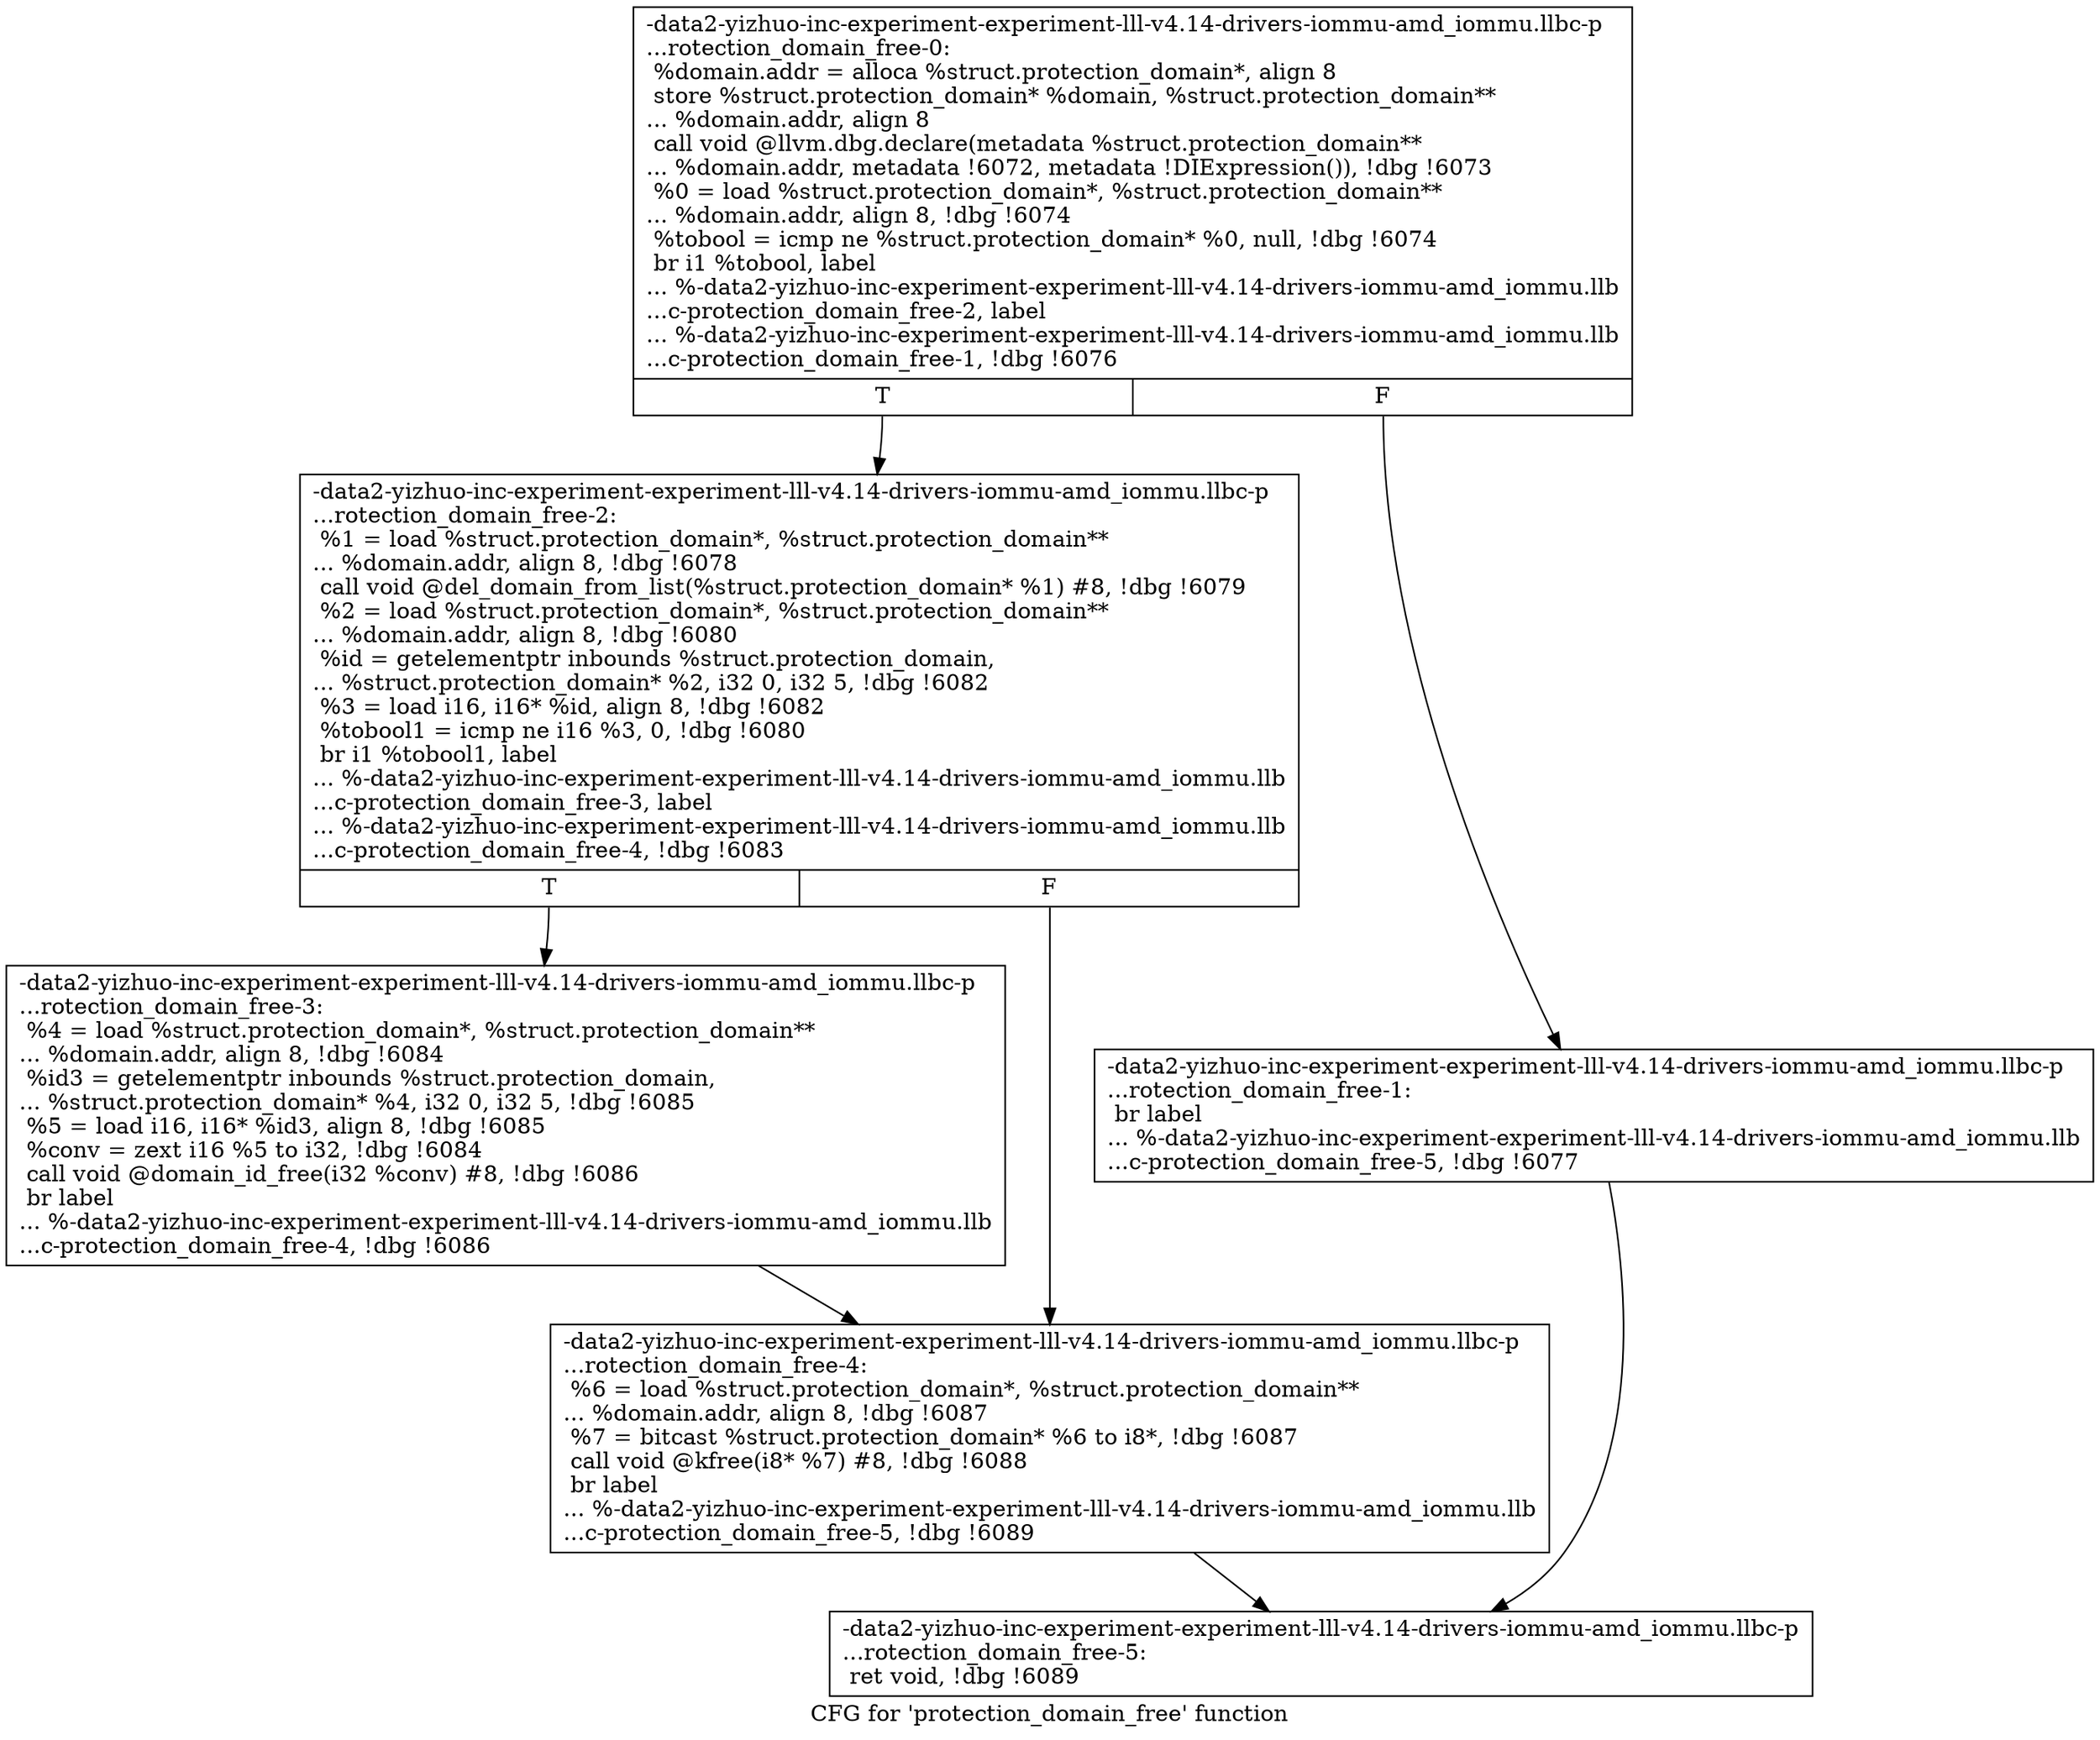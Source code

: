 digraph "CFG for 'protection_domain_free' function" {
	label="CFG for 'protection_domain_free' function";

	Node0x561b94761390 [shape=record,label="{-data2-yizhuo-inc-experiment-experiment-lll-v4.14-drivers-iommu-amd_iommu.llbc-p\l...rotection_domain_free-0:\l  %domain.addr = alloca %struct.protection_domain*, align 8\l  store %struct.protection_domain* %domain, %struct.protection_domain**\l... %domain.addr, align 8\l  call void @llvm.dbg.declare(metadata %struct.protection_domain**\l... %domain.addr, metadata !6072, metadata !DIExpression()), !dbg !6073\l  %0 = load %struct.protection_domain*, %struct.protection_domain**\l... %domain.addr, align 8, !dbg !6074\l  %tobool = icmp ne %struct.protection_domain* %0, null, !dbg !6074\l  br i1 %tobool, label\l... %-data2-yizhuo-inc-experiment-experiment-lll-v4.14-drivers-iommu-amd_iommu.llb\l...c-protection_domain_free-2, label\l... %-data2-yizhuo-inc-experiment-experiment-lll-v4.14-drivers-iommu-amd_iommu.llb\l...c-protection_domain_free-1, !dbg !6076\l|{<s0>T|<s1>F}}"];
	Node0x561b94761390:s0 -> Node0x561b947627c0;
	Node0x561b94761390:s1 -> Node0x561b94762770;
	Node0x561b94762770 [shape=record,label="{-data2-yizhuo-inc-experiment-experiment-lll-v4.14-drivers-iommu-amd_iommu.llbc-p\l...rotection_domain_free-1: \l  br label\l... %-data2-yizhuo-inc-experiment-experiment-lll-v4.14-drivers-iommu-amd_iommu.llb\l...c-protection_domain_free-5, !dbg !6077\l}"];
	Node0x561b94762770 -> Node0x561b94762f20;
	Node0x561b947627c0 [shape=record,label="{-data2-yizhuo-inc-experiment-experiment-lll-v4.14-drivers-iommu-amd_iommu.llbc-p\l...rotection_domain_free-2: \l  %1 = load %struct.protection_domain*, %struct.protection_domain**\l... %domain.addr, align 8, !dbg !6078\l  call void @del_domain_from_list(%struct.protection_domain* %1) #8, !dbg !6079\l  %2 = load %struct.protection_domain*, %struct.protection_domain**\l... %domain.addr, align 8, !dbg !6080\l  %id = getelementptr inbounds %struct.protection_domain,\l... %struct.protection_domain* %2, i32 0, i32 5, !dbg !6082\l  %3 = load i16, i16* %id, align 8, !dbg !6082\l  %tobool1 = icmp ne i16 %3, 0, !dbg !6080\l  br i1 %tobool1, label\l... %-data2-yizhuo-inc-experiment-experiment-lll-v4.14-drivers-iommu-amd_iommu.llb\l...c-protection_domain_free-3, label\l... %-data2-yizhuo-inc-experiment-experiment-lll-v4.14-drivers-iommu-amd_iommu.llb\l...c-protection_domain_free-4, !dbg !6083\l|{<s0>T|<s1>F}}"];
	Node0x561b947627c0:s0 -> Node0x561b94762e80;
	Node0x561b947627c0:s1 -> Node0x561b94762ed0;
	Node0x561b94762e80 [shape=record,label="{-data2-yizhuo-inc-experiment-experiment-lll-v4.14-drivers-iommu-amd_iommu.llbc-p\l...rotection_domain_free-3: \l  %4 = load %struct.protection_domain*, %struct.protection_domain**\l... %domain.addr, align 8, !dbg !6084\l  %id3 = getelementptr inbounds %struct.protection_domain,\l... %struct.protection_domain* %4, i32 0, i32 5, !dbg !6085\l  %5 = load i16, i16* %id3, align 8, !dbg !6085\l  %conv = zext i16 %5 to i32, !dbg !6084\l  call void @domain_id_free(i32 %conv) #8, !dbg !6086\l  br label\l... %-data2-yizhuo-inc-experiment-experiment-lll-v4.14-drivers-iommu-amd_iommu.llb\l...c-protection_domain_free-4, !dbg !6086\l}"];
	Node0x561b94762e80 -> Node0x561b94762ed0;
	Node0x561b94762ed0 [shape=record,label="{-data2-yizhuo-inc-experiment-experiment-lll-v4.14-drivers-iommu-amd_iommu.llbc-p\l...rotection_domain_free-4: \l  %6 = load %struct.protection_domain*, %struct.protection_domain**\l... %domain.addr, align 8, !dbg !6087\l  %7 = bitcast %struct.protection_domain* %6 to i8*, !dbg !6087\l  call void @kfree(i8* %7) #8, !dbg !6088\l  br label\l... %-data2-yizhuo-inc-experiment-experiment-lll-v4.14-drivers-iommu-amd_iommu.llb\l...c-protection_domain_free-5, !dbg !6089\l}"];
	Node0x561b94762ed0 -> Node0x561b94762f20;
	Node0x561b94762f20 [shape=record,label="{-data2-yizhuo-inc-experiment-experiment-lll-v4.14-drivers-iommu-amd_iommu.llbc-p\l...rotection_domain_free-5: \l  ret void, !dbg !6089\l}"];
}
